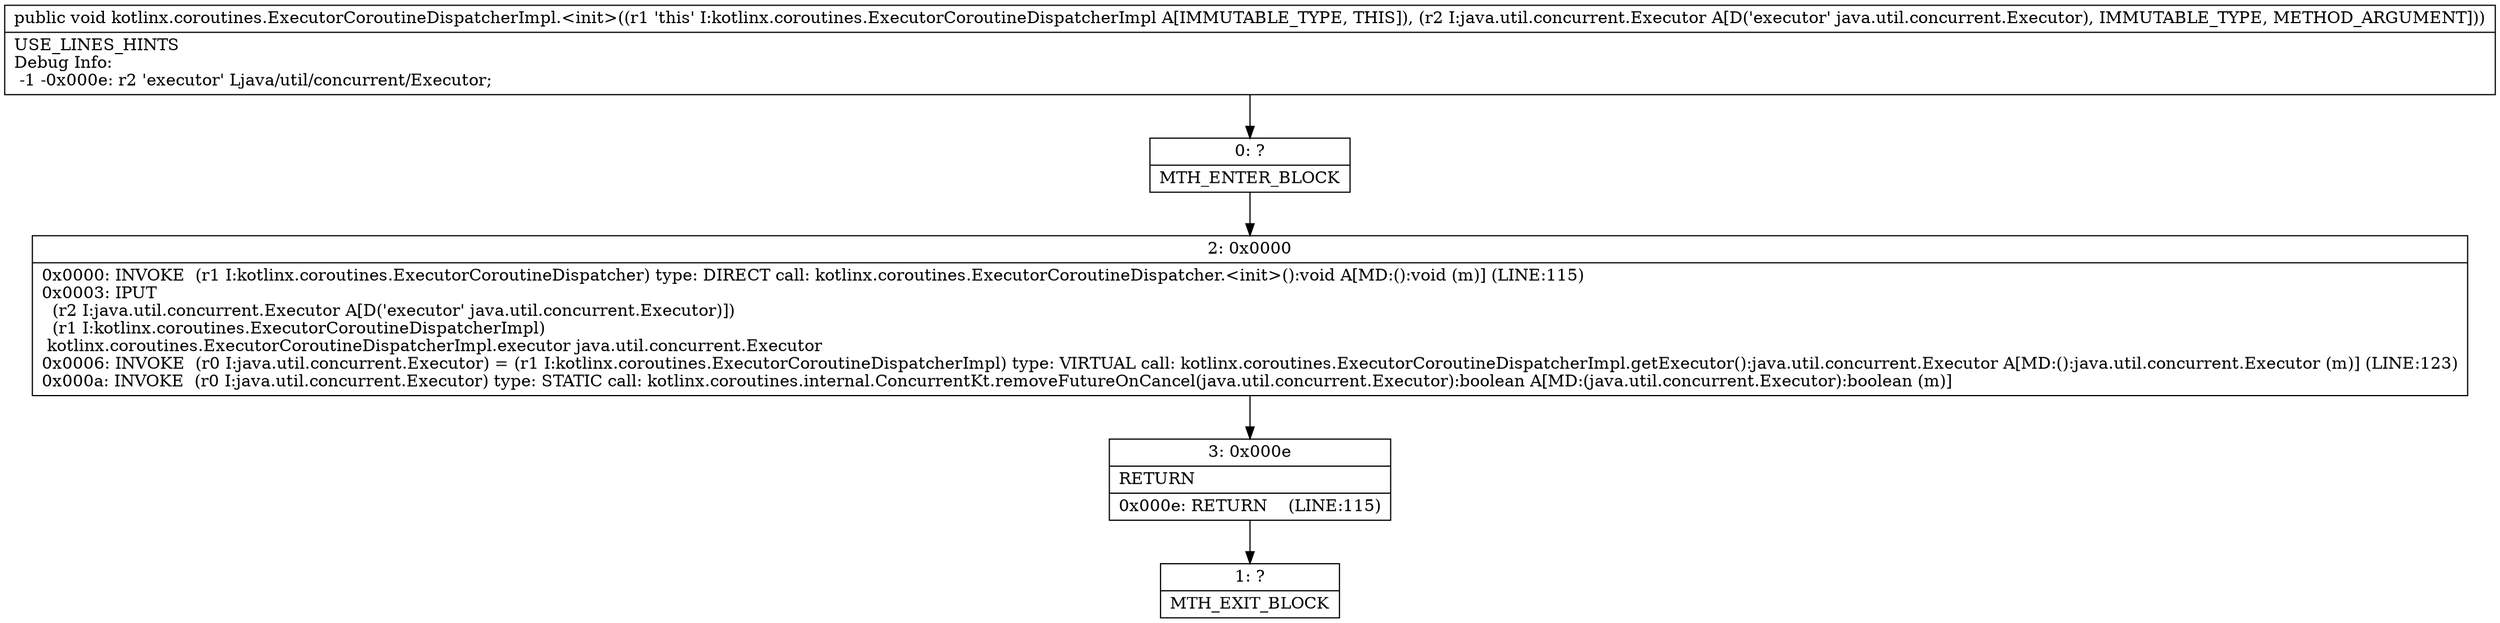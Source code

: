 digraph "CFG forkotlinx.coroutines.ExecutorCoroutineDispatcherImpl.\<init\>(Ljava\/util\/concurrent\/Executor;)V" {
Node_0 [shape=record,label="{0\:\ ?|MTH_ENTER_BLOCK\l}"];
Node_2 [shape=record,label="{2\:\ 0x0000|0x0000: INVOKE  (r1 I:kotlinx.coroutines.ExecutorCoroutineDispatcher) type: DIRECT call: kotlinx.coroutines.ExecutorCoroutineDispatcher.\<init\>():void A[MD:():void (m)] (LINE:115)\l0x0003: IPUT  \l  (r2 I:java.util.concurrent.Executor A[D('executor' java.util.concurrent.Executor)])\l  (r1 I:kotlinx.coroutines.ExecutorCoroutineDispatcherImpl)\l kotlinx.coroutines.ExecutorCoroutineDispatcherImpl.executor java.util.concurrent.Executor \l0x0006: INVOKE  (r0 I:java.util.concurrent.Executor) = (r1 I:kotlinx.coroutines.ExecutorCoroutineDispatcherImpl) type: VIRTUAL call: kotlinx.coroutines.ExecutorCoroutineDispatcherImpl.getExecutor():java.util.concurrent.Executor A[MD:():java.util.concurrent.Executor (m)] (LINE:123)\l0x000a: INVOKE  (r0 I:java.util.concurrent.Executor) type: STATIC call: kotlinx.coroutines.internal.ConcurrentKt.removeFutureOnCancel(java.util.concurrent.Executor):boolean A[MD:(java.util.concurrent.Executor):boolean (m)]\l}"];
Node_3 [shape=record,label="{3\:\ 0x000e|RETURN\l|0x000e: RETURN    (LINE:115)\l}"];
Node_1 [shape=record,label="{1\:\ ?|MTH_EXIT_BLOCK\l}"];
MethodNode[shape=record,label="{public void kotlinx.coroutines.ExecutorCoroutineDispatcherImpl.\<init\>((r1 'this' I:kotlinx.coroutines.ExecutorCoroutineDispatcherImpl A[IMMUTABLE_TYPE, THIS]), (r2 I:java.util.concurrent.Executor A[D('executor' java.util.concurrent.Executor), IMMUTABLE_TYPE, METHOD_ARGUMENT]))  | USE_LINES_HINTS\lDebug Info:\l  \-1 \-0x000e: r2 'executor' Ljava\/util\/concurrent\/Executor;\l}"];
MethodNode -> Node_0;Node_0 -> Node_2;
Node_2 -> Node_3;
Node_3 -> Node_1;
}

